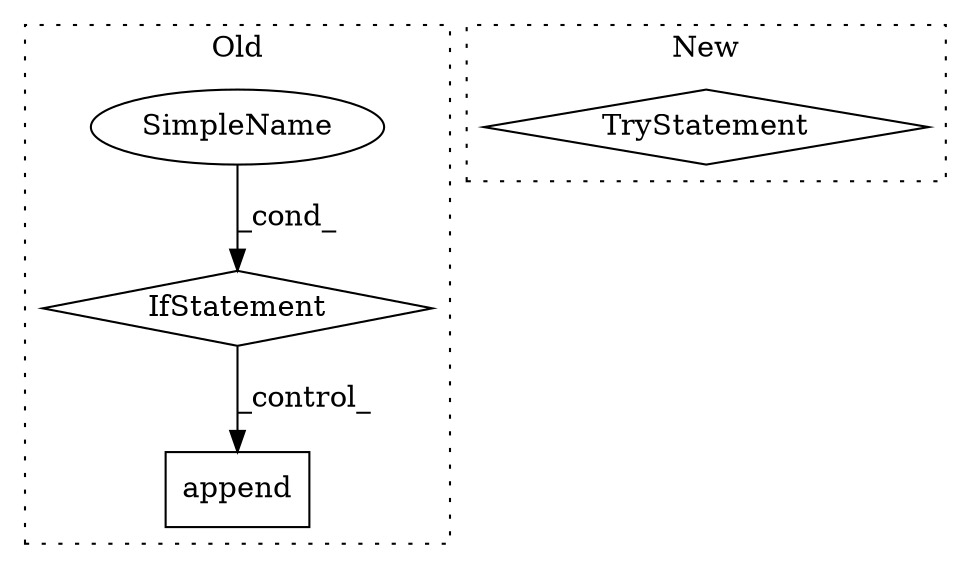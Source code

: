 digraph G {
subgraph cluster0 {
1 [label="append" a="32" s="1881,1910" l="7,1" shape="box"];
3 [label="IfStatement" a="25" s="1790,1852" l="4,2" shape="diamond"];
4 [label="SimpleName" a="42" s="" l="" shape="ellipse"];
label = "Old";
style="dotted";
}
subgraph cluster1 {
2 [label="TryStatement" a="54" s="1764" l="4" shape="diamond"];
label = "New";
style="dotted";
}
3 -> 1 [label="_control_"];
4 -> 3 [label="_cond_"];
}